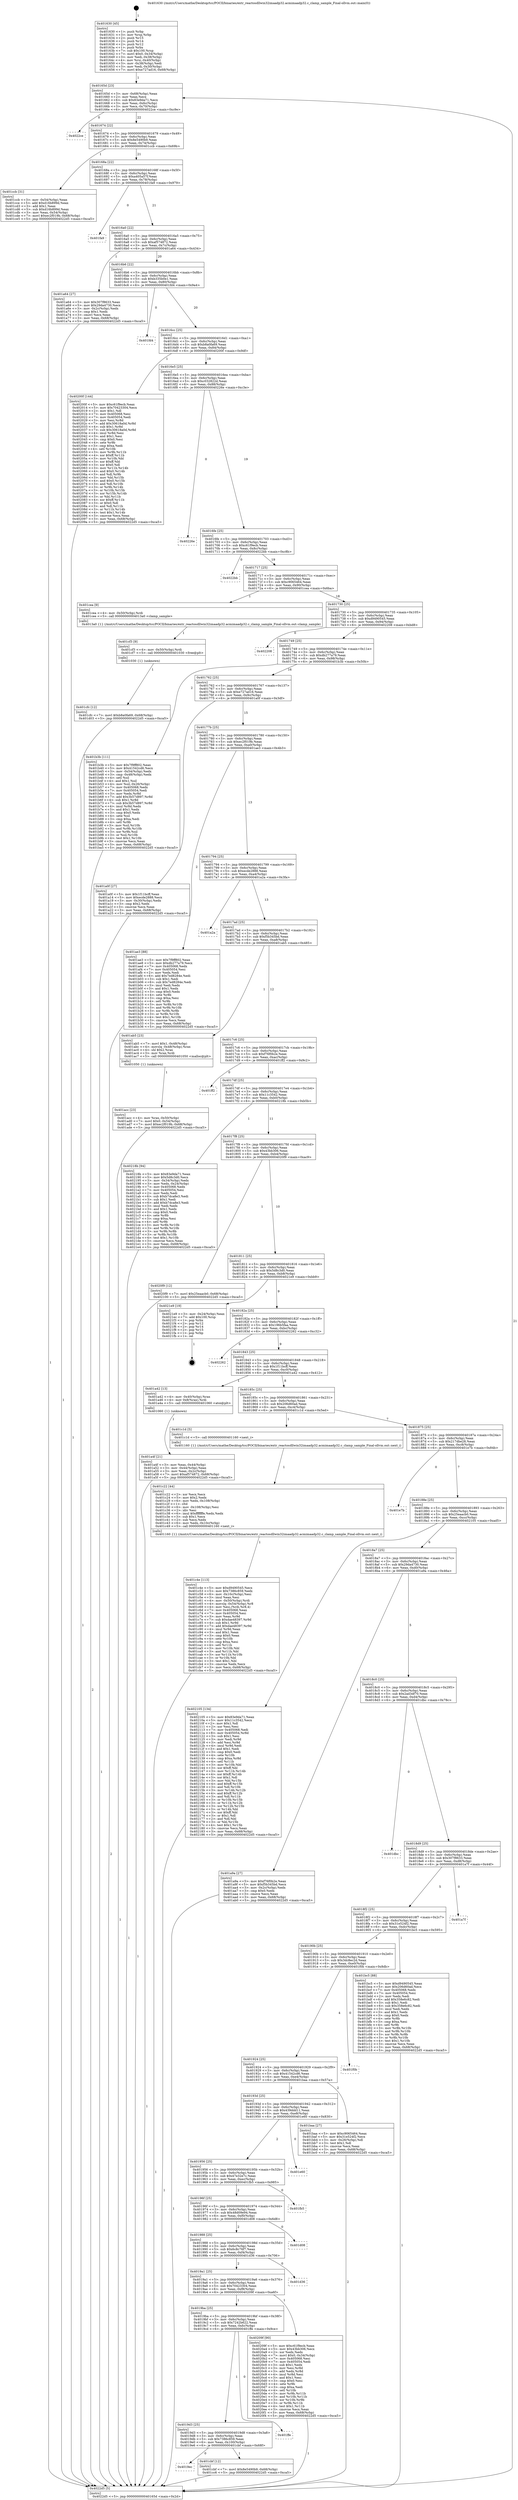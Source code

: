 digraph "0x401630" {
  label = "0x401630 (/mnt/c/Users/mathe/Desktop/tcc/POCII/binaries/extr_reactosdllwin32imaadp32.acmimaadp32.c_clamp_sample_Final-ollvm.out::main(0))"
  labelloc = "t"
  node[shape=record]

  Entry [label="",width=0.3,height=0.3,shape=circle,fillcolor=black,style=filled]
  "0x40165d" [label="{
     0x40165d [23]\l
     | [instrs]\l
     &nbsp;&nbsp;0x40165d \<+3\>: mov -0x68(%rbp),%eax\l
     &nbsp;&nbsp;0x401660 \<+2\>: mov %eax,%ecx\l
     &nbsp;&nbsp;0x401662 \<+6\>: sub $0x83e9da71,%ecx\l
     &nbsp;&nbsp;0x401668 \<+3\>: mov %eax,-0x6c(%rbp)\l
     &nbsp;&nbsp;0x40166b \<+3\>: mov %ecx,-0x70(%rbp)\l
     &nbsp;&nbsp;0x40166e \<+6\>: je 00000000004022ce \<main+0xc9e\>\l
  }"]
  "0x4022ce" [label="{
     0x4022ce\l
  }", style=dashed]
  "0x401674" [label="{
     0x401674 [22]\l
     | [instrs]\l
     &nbsp;&nbsp;0x401674 \<+5\>: jmp 0000000000401679 \<main+0x49\>\l
     &nbsp;&nbsp;0x401679 \<+3\>: mov -0x6c(%rbp),%eax\l
     &nbsp;&nbsp;0x40167c \<+5\>: sub $0x8e5490b9,%eax\l
     &nbsp;&nbsp;0x401681 \<+3\>: mov %eax,-0x74(%rbp)\l
     &nbsp;&nbsp;0x401684 \<+6\>: je 0000000000401ccb \<main+0x69b\>\l
  }"]
  Exit [label="",width=0.3,height=0.3,shape=circle,fillcolor=black,style=filled,peripheries=2]
  "0x401ccb" [label="{
     0x401ccb [31]\l
     | [instrs]\l
     &nbsp;&nbsp;0x401ccb \<+3\>: mov -0x54(%rbp),%eax\l
     &nbsp;&nbsp;0x401cce \<+5\>: add $0xd16b899d,%eax\l
     &nbsp;&nbsp;0x401cd3 \<+3\>: add $0x1,%eax\l
     &nbsp;&nbsp;0x401cd6 \<+5\>: sub $0xd16b899d,%eax\l
     &nbsp;&nbsp;0x401cdb \<+3\>: mov %eax,-0x54(%rbp)\l
     &nbsp;&nbsp;0x401cde \<+7\>: movl $0xec2f019b,-0x68(%rbp)\l
     &nbsp;&nbsp;0x401ce5 \<+5\>: jmp 00000000004022d5 \<main+0xca5\>\l
  }"]
  "0x40168a" [label="{
     0x40168a [22]\l
     | [instrs]\l
     &nbsp;&nbsp;0x40168a \<+5\>: jmp 000000000040168f \<main+0x5f\>\l
     &nbsp;&nbsp;0x40168f \<+3\>: mov -0x6c(%rbp),%eax\l
     &nbsp;&nbsp;0x401692 \<+5\>: sub $0xa405a57f,%eax\l
     &nbsp;&nbsp;0x401697 \<+3\>: mov %eax,-0x78(%rbp)\l
     &nbsp;&nbsp;0x40169a \<+6\>: je 0000000000401fa9 \<main+0x979\>\l
  }"]
  "0x401cfc" [label="{
     0x401cfc [12]\l
     | [instrs]\l
     &nbsp;&nbsp;0x401cfc \<+7\>: movl $0xb8a0fa69,-0x68(%rbp)\l
     &nbsp;&nbsp;0x401d03 \<+5\>: jmp 00000000004022d5 \<main+0xca5\>\l
  }"]
  "0x401fa9" [label="{
     0x401fa9\l
  }", style=dashed]
  "0x4016a0" [label="{
     0x4016a0 [22]\l
     | [instrs]\l
     &nbsp;&nbsp;0x4016a0 \<+5\>: jmp 00000000004016a5 \<main+0x75\>\l
     &nbsp;&nbsp;0x4016a5 \<+3\>: mov -0x6c(%rbp),%eax\l
     &nbsp;&nbsp;0x4016a8 \<+5\>: sub $0xaf574872,%eax\l
     &nbsp;&nbsp;0x4016ad \<+3\>: mov %eax,-0x7c(%rbp)\l
     &nbsp;&nbsp;0x4016b0 \<+6\>: je 0000000000401a64 \<main+0x434\>\l
  }"]
  "0x401cf3" [label="{
     0x401cf3 [9]\l
     | [instrs]\l
     &nbsp;&nbsp;0x401cf3 \<+4\>: mov -0x50(%rbp),%rdi\l
     &nbsp;&nbsp;0x401cf7 \<+5\>: call 0000000000401030 \<free@plt\>\l
     | [calls]\l
     &nbsp;&nbsp;0x401030 \{1\} (unknown)\l
  }"]
  "0x401a64" [label="{
     0x401a64 [27]\l
     | [instrs]\l
     &nbsp;&nbsp;0x401a64 \<+5\>: mov $0x307f8633,%eax\l
     &nbsp;&nbsp;0x401a69 \<+5\>: mov $0x29da4730,%ecx\l
     &nbsp;&nbsp;0x401a6e \<+3\>: mov -0x2c(%rbp),%edx\l
     &nbsp;&nbsp;0x401a71 \<+3\>: cmp $0x1,%edx\l
     &nbsp;&nbsp;0x401a74 \<+3\>: cmovl %ecx,%eax\l
     &nbsp;&nbsp;0x401a77 \<+3\>: mov %eax,-0x68(%rbp)\l
     &nbsp;&nbsp;0x401a7a \<+5\>: jmp 00000000004022d5 \<main+0xca5\>\l
  }"]
  "0x4016b6" [label="{
     0x4016b6 [22]\l
     | [instrs]\l
     &nbsp;&nbsp;0x4016b6 \<+5\>: jmp 00000000004016bb \<main+0x8b\>\l
     &nbsp;&nbsp;0x4016bb \<+3\>: mov -0x6c(%rbp),%eax\l
     &nbsp;&nbsp;0x4016be \<+5\>: sub $0xb335b0e1,%eax\l
     &nbsp;&nbsp;0x4016c3 \<+3\>: mov %eax,-0x80(%rbp)\l
     &nbsp;&nbsp;0x4016c6 \<+6\>: je 0000000000401fd4 \<main+0x9a4\>\l
  }"]
  "0x4019ec" [label="{
     0x4019ec\l
  }", style=dashed]
  "0x401fd4" [label="{
     0x401fd4\l
  }", style=dashed]
  "0x4016cc" [label="{
     0x4016cc [25]\l
     | [instrs]\l
     &nbsp;&nbsp;0x4016cc \<+5\>: jmp 00000000004016d1 \<main+0xa1\>\l
     &nbsp;&nbsp;0x4016d1 \<+3\>: mov -0x6c(%rbp),%eax\l
     &nbsp;&nbsp;0x4016d4 \<+5\>: sub $0xb8a0fa69,%eax\l
     &nbsp;&nbsp;0x4016d9 \<+6\>: mov %eax,-0x84(%rbp)\l
     &nbsp;&nbsp;0x4016df \<+6\>: je 000000000040200f \<main+0x9df\>\l
  }"]
  "0x401cbf" [label="{
     0x401cbf [12]\l
     | [instrs]\l
     &nbsp;&nbsp;0x401cbf \<+7\>: movl $0x8e5490b9,-0x68(%rbp)\l
     &nbsp;&nbsp;0x401cc6 \<+5\>: jmp 00000000004022d5 \<main+0xca5\>\l
  }"]
  "0x40200f" [label="{
     0x40200f [144]\l
     | [instrs]\l
     &nbsp;&nbsp;0x40200f \<+5\>: mov $0xc61f9ecb,%eax\l
     &nbsp;&nbsp;0x402014 \<+5\>: mov $0x70423304,%ecx\l
     &nbsp;&nbsp;0x402019 \<+2\>: mov $0x1,%dl\l
     &nbsp;&nbsp;0x40201b \<+7\>: mov 0x405068,%esi\l
     &nbsp;&nbsp;0x402022 \<+7\>: mov 0x405054,%edi\l
     &nbsp;&nbsp;0x402029 \<+3\>: mov %esi,%r8d\l
     &nbsp;&nbsp;0x40202c \<+7\>: add $0x30618a0d,%r8d\l
     &nbsp;&nbsp;0x402033 \<+4\>: sub $0x1,%r8d\l
     &nbsp;&nbsp;0x402037 \<+7\>: sub $0x30618a0d,%r8d\l
     &nbsp;&nbsp;0x40203e \<+4\>: imul %r8d,%esi\l
     &nbsp;&nbsp;0x402042 \<+3\>: and $0x1,%esi\l
     &nbsp;&nbsp;0x402045 \<+3\>: cmp $0x0,%esi\l
     &nbsp;&nbsp;0x402048 \<+4\>: sete %r9b\l
     &nbsp;&nbsp;0x40204c \<+3\>: cmp $0xa,%edi\l
     &nbsp;&nbsp;0x40204f \<+4\>: setl %r10b\l
     &nbsp;&nbsp;0x402053 \<+3\>: mov %r9b,%r11b\l
     &nbsp;&nbsp;0x402056 \<+4\>: xor $0xff,%r11b\l
     &nbsp;&nbsp;0x40205a \<+3\>: mov %r10b,%bl\l
     &nbsp;&nbsp;0x40205d \<+3\>: xor $0xff,%bl\l
     &nbsp;&nbsp;0x402060 \<+3\>: xor $0x0,%dl\l
     &nbsp;&nbsp;0x402063 \<+3\>: mov %r11b,%r14b\l
     &nbsp;&nbsp;0x402066 \<+4\>: and $0x0,%r14b\l
     &nbsp;&nbsp;0x40206a \<+3\>: and %dl,%r9b\l
     &nbsp;&nbsp;0x40206d \<+3\>: mov %bl,%r15b\l
     &nbsp;&nbsp;0x402070 \<+4\>: and $0x0,%r15b\l
     &nbsp;&nbsp;0x402074 \<+3\>: and %dl,%r10b\l
     &nbsp;&nbsp;0x402077 \<+3\>: or %r9b,%r14b\l
     &nbsp;&nbsp;0x40207a \<+3\>: or %r10b,%r15b\l
     &nbsp;&nbsp;0x40207d \<+3\>: xor %r15b,%r14b\l
     &nbsp;&nbsp;0x402080 \<+3\>: or %bl,%r11b\l
     &nbsp;&nbsp;0x402083 \<+4\>: xor $0xff,%r11b\l
     &nbsp;&nbsp;0x402087 \<+3\>: or $0x0,%dl\l
     &nbsp;&nbsp;0x40208a \<+3\>: and %dl,%r11b\l
     &nbsp;&nbsp;0x40208d \<+3\>: or %r11b,%r14b\l
     &nbsp;&nbsp;0x402090 \<+4\>: test $0x1,%r14b\l
     &nbsp;&nbsp;0x402094 \<+3\>: cmovne %ecx,%eax\l
     &nbsp;&nbsp;0x402097 \<+3\>: mov %eax,-0x68(%rbp)\l
     &nbsp;&nbsp;0x40209a \<+5\>: jmp 00000000004022d5 \<main+0xca5\>\l
  }"]
  "0x4016e5" [label="{
     0x4016e5 [25]\l
     | [instrs]\l
     &nbsp;&nbsp;0x4016e5 \<+5\>: jmp 00000000004016ea \<main+0xba\>\l
     &nbsp;&nbsp;0x4016ea \<+3\>: mov -0x6c(%rbp),%eax\l
     &nbsp;&nbsp;0x4016ed \<+5\>: sub $0xc032822d,%eax\l
     &nbsp;&nbsp;0x4016f2 \<+6\>: mov %eax,-0x88(%rbp)\l
     &nbsp;&nbsp;0x4016f8 \<+6\>: je 000000000040226e \<main+0xc3e\>\l
  }"]
  "0x4019d3" [label="{
     0x4019d3 [25]\l
     | [instrs]\l
     &nbsp;&nbsp;0x4019d3 \<+5\>: jmp 00000000004019d8 \<main+0x3a8\>\l
     &nbsp;&nbsp;0x4019d8 \<+3\>: mov -0x6c(%rbp),%eax\l
     &nbsp;&nbsp;0x4019db \<+5\>: sub $0x7386c859,%eax\l
     &nbsp;&nbsp;0x4019e0 \<+6\>: mov %eax,-0x100(%rbp)\l
     &nbsp;&nbsp;0x4019e6 \<+6\>: je 0000000000401cbf \<main+0x68f\>\l
  }"]
  "0x40226e" [label="{
     0x40226e\l
  }", style=dashed]
  "0x4016fe" [label="{
     0x4016fe [25]\l
     | [instrs]\l
     &nbsp;&nbsp;0x4016fe \<+5\>: jmp 0000000000401703 \<main+0xd3\>\l
     &nbsp;&nbsp;0x401703 \<+3\>: mov -0x6c(%rbp),%eax\l
     &nbsp;&nbsp;0x401706 \<+5\>: sub $0xc61f9ecb,%eax\l
     &nbsp;&nbsp;0x40170b \<+6\>: mov %eax,-0x8c(%rbp)\l
     &nbsp;&nbsp;0x401711 \<+6\>: je 00000000004022bb \<main+0xc8b\>\l
  }"]
  "0x401ffe" [label="{
     0x401ffe\l
  }", style=dashed]
  "0x4022bb" [label="{
     0x4022bb\l
  }", style=dashed]
  "0x401717" [label="{
     0x401717 [25]\l
     | [instrs]\l
     &nbsp;&nbsp;0x401717 \<+5\>: jmp 000000000040171c \<main+0xec\>\l
     &nbsp;&nbsp;0x40171c \<+3\>: mov -0x6c(%rbp),%eax\l
     &nbsp;&nbsp;0x40171f \<+5\>: sub $0xc9065464,%eax\l
     &nbsp;&nbsp;0x401724 \<+6\>: mov %eax,-0x90(%rbp)\l
     &nbsp;&nbsp;0x40172a \<+6\>: je 0000000000401cea \<main+0x6ba\>\l
  }"]
  "0x4019ba" [label="{
     0x4019ba [25]\l
     | [instrs]\l
     &nbsp;&nbsp;0x4019ba \<+5\>: jmp 00000000004019bf \<main+0x38f\>\l
     &nbsp;&nbsp;0x4019bf \<+3\>: mov -0x6c(%rbp),%eax\l
     &nbsp;&nbsp;0x4019c2 \<+5\>: sub $0x7242b622,%eax\l
     &nbsp;&nbsp;0x4019c7 \<+6\>: mov %eax,-0xfc(%rbp)\l
     &nbsp;&nbsp;0x4019cd \<+6\>: je 0000000000401ffe \<main+0x9ce\>\l
  }"]
  "0x401cea" [label="{
     0x401cea [9]\l
     | [instrs]\l
     &nbsp;&nbsp;0x401cea \<+4\>: mov -0x50(%rbp),%rdi\l
     &nbsp;&nbsp;0x401cee \<+5\>: call 00000000004013a0 \<clamp_sample\>\l
     | [calls]\l
     &nbsp;&nbsp;0x4013a0 \{1\} (/mnt/c/Users/mathe/Desktop/tcc/POCII/binaries/extr_reactosdllwin32imaadp32.acmimaadp32.c_clamp_sample_Final-ollvm.out::clamp_sample)\l
  }"]
  "0x401730" [label="{
     0x401730 [25]\l
     | [instrs]\l
     &nbsp;&nbsp;0x401730 \<+5\>: jmp 0000000000401735 \<main+0x105\>\l
     &nbsp;&nbsp;0x401735 \<+3\>: mov -0x6c(%rbp),%eax\l
     &nbsp;&nbsp;0x401738 \<+5\>: sub $0xd9490545,%eax\l
     &nbsp;&nbsp;0x40173d \<+6\>: mov %eax,-0x94(%rbp)\l
     &nbsp;&nbsp;0x401743 \<+6\>: je 0000000000402208 \<main+0xbd8\>\l
  }"]
  "0x40209f" [label="{
     0x40209f [90]\l
     | [instrs]\l
     &nbsp;&nbsp;0x40209f \<+5\>: mov $0xc61f9ecb,%eax\l
     &nbsp;&nbsp;0x4020a4 \<+5\>: mov $0x43bb306,%ecx\l
     &nbsp;&nbsp;0x4020a9 \<+2\>: xor %edx,%edx\l
     &nbsp;&nbsp;0x4020ab \<+7\>: movl $0x0,-0x34(%rbp)\l
     &nbsp;&nbsp;0x4020b2 \<+7\>: mov 0x405068,%esi\l
     &nbsp;&nbsp;0x4020b9 \<+7\>: mov 0x405054,%edi\l
     &nbsp;&nbsp;0x4020c0 \<+3\>: sub $0x1,%edx\l
     &nbsp;&nbsp;0x4020c3 \<+3\>: mov %esi,%r8d\l
     &nbsp;&nbsp;0x4020c6 \<+3\>: add %edx,%r8d\l
     &nbsp;&nbsp;0x4020c9 \<+4\>: imul %r8d,%esi\l
     &nbsp;&nbsp;0x4020cd \<+3\>: and $0x1,%esi\l
     &nbsp;&nbsp;0x4020d0 \<+3\>: cmp $0x0,%esi\l
     &nbsp;&nbsp;0x4020d3 \<+4\>: sete %r9b\l
     &nbsp;&nbsp;0x4020d7 \<+3\>: cmp $0xa,%edi\l
     &nbsp;&nbsp;0x4020da \<+4\>: setl %r10b\l
     &nbsp;&nbsp;0x4020de \<+3\>: mov %r9b,%r11b\l
     &nbsp;&nbsp;0x4020e1 \<+3\>: and %r10b,%r11b\l
     &nbsp;&nbsp;0x4020e4 \<+3\>: xor %r10b,%r9b\l
     &nbsp;&nbsp;0x4020e7 \<+3\>: or %r9b,%r11b\l
     &nbsp;&nbsp;0x4020ea \<+4\>: test $0x1,%r11b\l
     &nbsp;&nbsp;0x4020ee \<+3\>: cmovne %ecx,%eax\l
     &nbsp;&nbsp;0x4020f1 \<+3\>: mov %eax,-0x68(%rbp)\l
     &nbsp;&nbsp;0x4020f4 \<+5\>: jmp 00000000004022d5 \<main+0xca5\>\l
  }"]
  "0x402208" [label="{
     0x402208\l
  }", style=dashed]
  "0x401749" [label="{
     0x401749 [25]\l
     | [instrs]\l
     &nbsp;&nbsp;0x401749 \<+5\>: jmp 000000000040174e \<main+0x11e\>\l
     &nbsp;&nbsp;0x40174e \<+3\>: mov -0x6c(%rbp),%eax\l
     &nbsp;&nbsp;0x401751 \<+5\>: sub $0xdb277a79,%eax\l
     &nbsp;&nbsp;0x401756 \<+6\>: mov %eax,-0x98(%rbp)\l
     &nbsp;&nbsp;0x40175c \<+6\>: je 0000000000401b3b \<main+0x50b\>\l
  }"]
  "0x4019a1" [label="{
     0x4019a1 [25]\l
     | [instrs]\l
     &nbsp;&nbsp;0x4019a1 \<+5\>: jmp 00000000004019a6 \<main+0x376\>\l
     &nbsp;&nbsp;0x4019a6 \<+3\>: mov -0x6c(%rbp),%eax\l
     &nbsp;&nbsp;0x4019a9 \<+5\>: sub $0x70423304,%eax\l
     &nbsp;&nbsp;0x4019ae \<+6\>: mov %eax,-0xf8(%rbp)\l
     &nbsp;&nbsp;0x4019b4 \<+6\>: je 000000000040209f \<main+0xa6f\>\l
  }"]
  "0x401b3b" [label="{
     0x401b3b [111]\l
     | [instrs]\l
     &nbsp;&nbsp;0x401b3b \<+5\>: mov $0x7f9ff802,%eax\l
     &nbsp;&nbsp;0x401b40 \<+5\>: mov $0x41542cd6,%ecx\l
     &nbsp;&nbsp;0x401b45 \<+3\>: mov -0x54(%rbp),%edx\l
     &nbsp;&nbsp;0x401b48 \<+3\>: cmp -0x48(%rbp),%edx\l
     &nbsp;&nbsp;0x401b4b \<+4\>: setl %sil\l
     &nbsp;&nbsp;0x401b4f \<+4\>: and $0x1,%sil\l
     &nbsp;&nbsp;0x401b53 \<+4\>: mov %sil,-0x26(%rbp)\l
     &nbsp;&nbsp;0x401b57 \<+7\>: mov 0x405068,%edx\l
     &nbsp;&nbsp;0x401b5e \<+7\>: mov 0x405054,%edi\l
     &nbsp;&nbsp;0x401b65 \<+3\>: mov %edx,%r8d\l
     &nbsp;&nbsp;0x401b68 \<+7\>: add $0x3b57d897,%r8d\l
     &nbsp;&nbsp;0x401b6f \<+4\>: sub $0x1,%r8d\l
     &nbsp;&nbsp;0x401b73 \<+7\>: sub $0x3b57d897,%r8d\l
     &nbsp;&nbsp;0x401b7a \<+4\>: imul %r8d,%edx\l
     &nbsp;&nbsp;0x401b7e \<+3\>: and $0x1,%edx\l
     &nbsp;&nbsp;0x401b81 \<+3\>: cmp $0x0,%edx\l
     &nbsp;&nbsp;0x401b84 \<+4\>: sete %sil\l
     &nbsp;&nbsp;0x401b88 \<+3\>: cmp $0xa,%edi\l
     &nbsp;&nbsp;0x401b8b \<+4\>: setl %r9b\l
     &nbsp;&nbsp;0x401b8f \<+3\>: mov %sil,%r10b\l
     &nbsp;&nbsp;0x401b92 \<+3\>: and %r9b,%r10b\l
     &nbsp;&nbsp;0x401b95 \<+3\>: xor %r9b,%sil\l
     &nbsp;&nbsp;0x401b98 \<+3\>: or %sil,%r10b\l
     &nbsp;&nbsp;0x401b9b \<+4\>: test $0x1,%r10b\l
     &nbsp;&nbsp;0x401b9f \<+3\>: cmovne %ecx,%eax\l
     &nbsp;&nbsp;0x401ba2 \<+3\>: mov %eax,-0x68(%rbp)\l
     &nbsp;&nbsp;0x401ba5 \<+5\>: jmp 00000000004022d5 \<main+0xca5\>\l
  }"]
  "0x401762" [label="{
     0x401762 [25]\l
     | [instrs]\l
     &nbsp;&nbsp;0x401762 \<+5\>: jmp 0000000000401767 \<main+0x137\>\l
     &nbsp;&nbsp;0x401767 \<+3\>: mov -0x6c(%rbp),%eax\l
     &nbsp;&nbsp;0x40176a \<+5\>: sub $0xe727ad16,%eax\l
     &nbsp;&nbsp;0x40176f \<+6\>: mov %eax,-0x9c(%rbp)\l
     &nbsp;&nbsp;0x401775 \<+6\>: je 0000000000401a0f \<main+0x3df\>\l
  }"]
  "0x401d36" [label="{
     0x401d36\l
  }", style=dashed]
  "0x401a0f" [label="{
     0x401a0f [27]\l
     | [instrs]\l
     &nbsp;&nbsp;0x401a0f \<+5\>: mov $0x1f11bcff,%eax\l
     &nbsp;&nbsp;0x401a14 \<+5\>: mov $0xecde2888,%ecx\l
     &nbsp;&nbsp;0x401a19 \<+3\>: mov -0x30(%rbp),%edx\l
     &nbsp;&nbsp;0x401a1c \<+3\>: cmp $0x2,%edx\l
     &nbsp;&nbsp;0x401a1f \<+3\>: cmovne %ecx,%eax\l
     &nbsp;&nbsp;0x401a22 \<+3\>: mov %eax,-0x68(%rbp)\l
     &nbsp;&nbsp;0x401a25 \<+5\>: jmp 00000000004022d5 \<main+0xca5\>\l
  }"]
  "0x40177b" [label="{
     0x40177b [25]\l
     | [instrs]\l
     &nbsp;&nbsp;0x40177b \<+5\>: jmp 0000000000401780 \<main+0x150\>\l
     &nbsp;&nbsp;0x401780 \<+3\>: mov -0x6c(%rbp),%eax\l
     &nbsp;&nbsp;0x401783 \<+5\>: sub $0xec2f019b,%eax\l
     &nbsp;&nbsp;0x401788 \<+6\>: mov %eax,-0xa0(%rbp)\l
     &nbsp;&nbsp;0x40178e \<+6\>: je 0000000000401ae3 \<main+0x4b3\>\l
  }"]
  "0x4022d5" [label="{
     0x4022d5 [5]\l
     | [instrs]\l
     &nbsp;&nbsp;0x4022d5 \<+5\>: jmp 000000000040165d \<main+0x2d\>\l
  }"]
  "0x401630" [label="{
     0x401630 [45]\l
     | [instrs]\l
     &nbsp;&nbsp;0x401630 \<+1\>: push %rbp\l
     &nbsp;&nbsp;0x401631 \<+3\>: mov %rsp,%rbp\l
     &nbsp;&nbsp;0x401634 \<+2\>: push %r15\l
     &nbsp;&nbsp;0x401636 \<+2\>: push %r14\l
     &nbsp;&nbsp;0x401638 \<+2\>: push %r12\l
     &nbsp;&nbsp;0x40163a \<+1\>: push %rbx\l
     &nbsp;&nbsp;0x40163b \<+7\>: sub $0x100,%rsp\l
     &nbsp;&nbsp;0x401642 \<+7\>: movl $0x0,-0x34(%rbp)\l
     &nbsp;&nbsp;0x401649 \<+3\>: mov %edi,-0x38(%rbp)\l
     &nbsp;&nbsp;0x40164c \<+4\>: mov %rsi,-0x40(%rbp)\l
     &nbsp;&nbsp;0x401650 \<+3\>: mov -0x38(%rbp),%edi\l
     &nbsp;&nbsp;0x401653 \<+3\>: mov %edi,-0x30(%rbp)\l
     &nbsp;&nbsp;0x401656 \<+7\>: movl $0xe727ad16,-0x68(%rbp)\l
  }"]
  "0x401988" [label="{
     0x401988 [25]\l
     | [instrs]\l
     &nbsp;&nbsp;0x401988 \<+5\>: jmp 000000000040198d \<main+0x35d\>\l
     &nbsp;&nbsp;0x40198d \<+3\>: mov -0x6c(%rbp),%eax\l
     &nbsp;&nbsp;0x401990 \<+5\>: sub $0x6c8c76f7,%eax\l
     &nbsp;&nbsp;0x401995 \<+6\>: mov %eax,-0xf4(%rbp)\l
     &nbsp;&nbsp;0x40199b \<+6\>: je 0000000000401d36 \<main+0x706\>\l
  }"]
  "0x401ae3" [label="{
     0x401ae3 [88]\l
     | [instrs]\l
     &nbsp;&nbsp;0x401ae3 \<+5\>: mov $0x7f9ff802,%eax\l
     &nbsp;&nbsp;0x401ae8 \<+5\>: mov $0xdb277a79,%ecx\l
     &nbsp;&nbsp;0x401aed \<+7\>: mov 0x405068,%edx\l
     &nbsp;&nbsp;0x401af4 \<+7\>: mov 0x405054,%esi\l
     &nbsp;&nbsp;0x401afb \<+2\>: mov %edx,%edi\l
     &nbsp;&nbsp;0x401afd \<+6\>: add $0x7ed8284e,%edi\l
     &nbsp;&nbsp;0x401b03 \<+3\>: sub $0x1,%edi\l
     &nbsp;&nbsp;0x401b06 \<+6\>: sub $0x7ed8284e,%edi\l
     &nbsp;&nbsp;0x401b0c \<+3\>: imul %edi,%edx\l
     &nbsp;&nbsp;0x401b0f \<+3\>: and $0x1,%edx\l
     &nbsp;&nbsp;0x401b12 \<+3\>: cmp $0x0,%edx\l
     &nbsp;&nbsp;0x401b15 \<+4\>: sete %r8b\l
     &nbsp;&nbsp;0x401b19 \<+3\>: cmp $0xa,%esi\l
     &nbsp;&nbsp;0x401b1c \<+4\>: setl %r9b\l
     &nbsp;&nbsp;0x401b20 \<+3\>: mov %r8b,%r10b\l
     &nbsp;&nbsp;0x401b23 \<+3\>: and %r9b,%r10b\l
     &nbsp;&nbsp;0x401b26 \<+3\>: xor %r9b,%r8b\l
     &nbsp;&nbsp;0x401b29 \<+3\>: or %r8b,%r10b\l
     &nbsp;&nbsp;0x401b2c \<+4\>: test $0x1,%r10b\l
     &nbsp;&nbsp;0x401b30 \<+3\>: cmovne %ecx,%eax\l
     &nbsp;&nbsp;0x401b33 \<+3\>: mov %eax,-0x68(%rbp)\l
     &nbsp;&nbsp;0x401b36 \<+5\>: jmp 00000000004022d5 \<main+0xca5\>\l
  }"]
  "0x401794" [label="{
     0x401794 [25]\l
     | [instrs]\l
     &nbsp;&nbsp;0x401794 \<+5\>: jmp 0000000000401799 \<main+0x169\>\l
     &nbsp;&nbsp;0x401799 \<+3\>: mov -0x6c(%rbp),%eax\l
     &nbsp;&nbsp;0x40179c \<+5\>: sub $0xecde2888,%eax\l
     &nbsp;&nbsp;0x4017a1 \<+6\>: mov %eax,-0xa4(%rbp)\l
     &nbsp;&nbsp;0x4017a7 \<+6\>: je 0000000000401a2a \<main+0x3fa\>\l
  }"]
  "0x401d08" [label="{
     0x401d08\l
  }", style=dashed]
  "0x401a2a" [label="{
     0x401a2a\l
  }", style=dashed]
  "0x4017ad" [label="{
     0x4017ad [25]\l
     | [instrs]\l
     &nbsp;&nbsp;0x4017ad \<+5\>: jmp 00000000004017b2 \<main+0x182\>\l
     &nbsp;&nbsp;0x4017b2 \<+3\>: mov -0x6c(%rbp),%eax\l
     &nbsp;&nbsp;0x4017b5 \<+5\>: sub $0xf5b345bd,%eax\l
     &nbsp;&nbsp;0x4017ba \<+6\>: mov %eax,-0xa8(%rbp)\l
     &nbsp;&nbsp;0x4017c0 \<+6\>: je 0000000000401ab5 \<main+0x485\>\l
  }"]
  "0x40196f" [label="{
     0x40196f [25]\l
     | [instrs]\l
     &nbsp;&nbsp;0x40196f \<+5\>: jmp 0000000000401974 \<main+0x344\>\l
     &nbsp;&nbsp;0x401974 \<+3\>: mov -0x6c(%rbp),%eax\l
     &nbsp;&nbsp;0x401977 \<+5\>: sub $0x48d09e94,%eax\l
     &nbsp;&nbsp;0x40197c \<+6\>: mov %eax,-0xf0(%rbp)\l
     &nbsp;&nbsp;0x401982 \<+6\>: je 0000000000401d08 \<main+0x6d8\>\l
  }"]
  "0x401ab5" [label="{
     0x401ab5 [23]\l
     | [instrs]\l
     &nbsp;&nbsp;0x401ab5 \<+7\>: movl $0x1,-0x48(%rbp)\l
     &nbsp;&nbsp;0x401abc \<+4\>: movslq -0x48(%rbp),%rax\l
     &nbsp;&nbsp;0x401ac0 \<+4\>: shl $0x2,%rax\l
     &nbsp;&nbsp;0x401ac4 \<+3\>: mov %rax,%rdi\l
     &nbsp;&nbsp;0x401ac7 \<+5\>: call 0000000000401050 \<malloc@plt\>\l
     | [calls]\l
     &nbsp;&nbsp;0x401050 \{1\} (unknown)\l
  }"]
  "0x4017c6" [label="{
     0x4017c6 [25]\l
     | [instrs]\l
     &nbsp;&nbsp;0x4017c6 \<+5\>: jmp 00000000004017cb \<main+0x19b\>\l
     &nbsp;&nbsp;0x4017cb \<+3\>: mov -0x6c(%rbp),%eax\l
     &nbsp;&nbsp;0x4017ce \<+5\>: sub $0xf76f0b2e,%eax\l
     &nbsp;&nbsp;0x4017d3 \<+6\>: mov %eax,-0xac(%rbp)\l
     &nbsp;&nbsp;0x4017d9 \<+6\>: je 0000000000401ff2 \<main+0x9c2\>\l
  }"]
  "0x401fb5" [label="{
     0x401fb5\l
  }", style=dashed]
  "0x401ff2" [label="{
     0x401ff2\l
  }", style=dashed]
  "0x4017df" [label="{
     0x4017df [25]\l
     | [instrs]\l
     &nbsp;&nbsp;0x4017df \<+5\>: jmp 00000000004017e4 \<main+0x1b4\>\l
     &nbsp;&nbsp;0x4017e4 \<+3\>: mov -0x6c(%rbp),%eax\l
     &nbsp;&nbsp;0x4017e7 \<+5\>: sub $0x11c3542,%eax\l
     &nbsp;&nbsp;0x4017ec \<+6\>: mov %eax,-0xb0(%rbp)\l
     &nbsp;&nbsp;0x4017f2 \<+6\>: je 000000000040218b \<main+0xb5b\>\l
  }"]
  "0x401956" [label="{
     0x401956 [25]\l
     | [instrs]\l
     &nbsp;&nbsp;0x401956 \<+5\>: jmp 000000000040195b \<main+0x32b\>\l
     &nbsp;&nbsp;0x40195b \<+3\>: mov -0x6c(%rbp),%eax\l
     &nbsp;&nbsp;0x40195e \<+5\>: sub $0x47e32e7c,%eax\l
     &nbsp;&nbsp;0x401963 \<+6\>: mov %eax,-0xec(%rbp)\l
     &nbsp;&nbsp;0x401969 \<+6\>: je 0000000000401fb5 \<main+0x985\>\l
  }"]
  "0x40218b" [label="{
     0x40218b [94]\l
     | [instrs]\l
     &nbsp;&nbsp;0x40218b \<+5\>: mov $0x83e9da71,%eax\l
     &nbsp;&nbsp;0x402190 \<+5\>: mov $0x5d8c3d0,%ecx\l
     &nbsp;&nbsp;0x402195 \<+3\>: mov -0x34(%rbp),%edx\l
     &nbsp;&nbsp;0x402198 \<+3\>: mov %edx,-0x24(%rbp)\l
     &nbsp;&nbsp;0x40219b \<+7\>: mov 0x405068,%edx\l
     &nbsp;&nbsp;0x4021a2 \<+7\>: mov 0x405054,%esi\l
     &nbsp;&nbsp;0x4021a9 \<+2\>: mov %edx,%edi\l
     &nbsp;&nbsp;0x4021ab \<+6\>: sub $0xb7dca8e3,%edi\l
     &nbsp;&nbsp;0x4021b1 \<+3\>: sub $0x1,%edi\l
     &nbsp;&nbsp;0x4021b4 \<+6\>: add $0xb7dca8e3,%edi\l
     &nbsp;&nbsp;0x4021ba \<+3\>: imul %edi,%edx\l
     &nbsp;&nbsp;0x4021bd \<+3\>: and $0x1,%edx\l
     &nbsp;&nbsp;0x4021c0 \<+3\>: cmp $0x0,%edx\l
     &nbsp;&nbsp;0x4021c3 \<+4\>: sete %r8b\l
     &nbsp;&nbsp;0x4021c7 \<+3\>: cmp $0xa,%esi\l
     &nbsp;&nbsp;0x4021ca \<+4\>: setl %r9b\l
     &nbsp;&nbsp;0x4021ce \<+3\>: mov %r8b,%r10b\l
     &nbsp;&nbsp;0x4021d1 \<+3\>: and %r9b,%r10b\l
     &nbsp;&nbsp;0x4021d4 \<+3\>: xor %r9b,%r8b\l
     &nbsp;&nbsp;0x4021d7 \<+3\>: or %r8b,%r10b\l
     &nbsp;&nbsp;0x4021da \<+4\>: test $0x1,%r10b\l
     &nbsp;&nbsp;0x4021de \<+3\>: cmovne %ecx,%eax\l
     &nbsp;&nbsp;0x4021e1 \<+3\>: mov %eax,-0x68(%rbp)\l
     &nbsp;&nbsp;0x4021e4 \<+5\>: jmp 00000000004022d5 \<main+0xca5\>\l
  }"]
  "0x4017f8" [label="{
     0x4017f8 [25]\l
     | [instrs]\l
     &nbsp;&nbsp;0x4017f8 \<+5\>: jmp 00000000004017fd \<main+0x1cd\>\l
     &nbsp;&nbsp;0x4017fd \<+3\>: mov -0x6c(%rbp),%eax\l
     &nbsp;&nbsp;0x401800 \<+5\>: sub $0x43bb306,%eax\l
     &nbsp;&nbsp;0x401805 \<+6\>: mov %eax,-0xb4(%rbp)\l
     &nbsp;&nbsp;0x40180b \<+6\>: je 00000000004020f9 \<main+0xac9\>\l
  }"]
  "0x401e60" [label="{
     0x401e60\l
  }", style=dashed]
  "0x4020f9" [label="{
     0x4020f9 [12]\l
     | [instrs]\l
     &nbsp;&nbsp;0x4020f9 \<+7\>: movl $0x25eaacb0,-0x68(%rbp)\l
     &nbsp;&nbsp;0x402100 \<+5\>: jmp 00000000004022d5 \<main+0xca5\>\l
  }"]
  "0x401811" [label="{
     0x401811 [25]\l
     | [instrs]\l
     &nbsp;&nbsp;0x401811 \<+5\>: jmp 0000000000401816 \<main+0x1e6\>\l
     &nbsp;&nbsp;0x401816 \<+3\>: mov -0x6c(%rbp),%eax\l
     &nbsp;&nbsp;0x401819 \<+5\>: sub $0x5d8c3d0,%eax\l
     &nbsp;&nbsp;0x40181e \<+6\>: mov %eax,-0xb8(%rbp)\l
     &nbsp;&nbsp;0x401824 \<+6\>: je 00000000004021e9 \<main+0xbb9\>\l
  }"]
  "0x401c4e" [label="{
     0x401c4e [113]\l
     | [instrs]\l
     &nbsp;&nbsp;0x401c4e \<+5\>: mov $0xd9490545,%ecx\l
     &nbsp;&nbsp;0x401c53 \<+5\>: mov $0x7386c859,%edx\l
     &nbsp;&nbsp;0x401c58 \<+6\>: mov -0x10c(%rbp),%esi\l
     &nbsp;&nbsp;0x401c5e \<+3\>: imul %eax,%esi\l
     &nbsp;&nbsp;0x401c61 \<+4\>: mov -0x50(%rbp),%rdi\l
     &nbsp;&nbsp;0x401c65 \<+4\>: movslq -0x54(%rbp),%r8\l
     &nbsp;&nbsp;0x401c69 \<+4\>: mov %esi,(%rdi,%r8,4)\l
     &nbsp;&nbsp;0x401c6d \<+7\>: mov 0x405068,%eax\l
     &nbsp;&nbsp;0x401c74 \<+7\>: mov 0x405054,%esi\l
     &nbsp;&nbsp;0x401c7b \<+3\>: mov %eax,%r9d\l
     &nbsp;&nbsp;0x401c7e \<+7\>: sub $0xdae48397,%r9d\l
     &nbsp;&nbsp;0x401c85 \<+4\>: sub $0x1,%r9d\l
     &nbsp;&nbsp;0x401c89 \<+7\>: add $0xdae48397,%r9d\l
     &nbsp;&nbsp;0x401c90 \<+4\>: imul %r9d,%eax\l
     &nbsp;&nbsp;0x401c94 \<+3\>: and $0x1,%eax\l
     &nbsp;&nbsp;0x401c97 \<+3\>: cmp $0x0,%eax\l
     &nbsp;&nbsp;0x401c9a \<+4\>: sete %r10b\l
     &nbsp;&nbsp;0x401c9e \<+3\>: cmp $0xa,%esi\l
     &nbsp;&nbsp;0x401ca1 \<+4\>: setl %r11b\l
     &nbsp;&nbsp;0x401ca5 \<+3\>: mov %r10b,%bl\l
     &nbsp;&nbsp;0x401ca8 \<+3\>: and %r11b,%bl\l
     &nbsp;&nbsp;0x401cab \<+3\>: xor %r11b,%r10b\l
     &nbsp;&nbsp;0x401cae \<+3\>: or %r10b,%bl\l
     &nbsp;&nbsp;0x401cb1 \<+3\>: test $0x1,%bl\l
     &nbsp;&nbsp;0x401cb4 \<+3\>: cmovne %edx,%ecx\l
     &nbsp;&nbsp;0x401cb7 \<+3\>: mov %ecx,-0x68(%rbp)\l
     &nbsp;&nbsp;0x401cba \<+5\>: jmp 00000000004022d5 \<main+0xca5\>\l
  }"]
  "0x4021e9" [label="{
     0x4021e9 [19]\l
     | [instrs]\l
     &nbsp;&nbsp;0x4021e9 \<+3\>: mov -0x24(%rbp),%eax\l
     &nbsp;&nbsp;0x4021ec \<+7\>: add $0x100,%rsp\l
     &nbsp;&nbsp;0x4021f3 \<+1\>: pop %rbx\l
     &nbsp;&nbsp;0x4021f4 \<+2\>: pop %r12\l
     &nbsp;&nbsp;0x4021f6 \<+2\>: pop %r14\l
     &nbsp;&nbsp;0x4021f8 \<+2\>: pop %r15\l
     &nbsp;&nbsp;0x4021fa \<+1\>: pop %rbp\l
     &nbsp;&nbsp;0x4021fb \<+1\>: ret\l
  }"]
  "0x40182a" [label="{
     0x40182a [25]\l
     | [instrs]\l
     &nbsp;&nbsp;0x40182a \<+5\>: jmp 000000000040182f \<main+0x1ff\>\l
     &nbsp;&nbsp;0x40182f \<+3\>: mov -0x6c(%rbp),%eax\l
     &nbsp;&nbsp;0x401832 \<+5\>: sub $0x196b5faa,%eax\l
     &nbsp;&nbsp;0x401837 \<+6\>: mov %eax,-0xbc(%rbp)\l
     &nbsp;&nbsp;0x40183d \<+6\>: je 0000000000402262 \<main+0xc32\>\l
  }"]
  "0x401c22" [label="{
     0x401c22 [44]\l
     | [instrs]\l
     &nbsp;&nbsp;0x401c22 \<+2\>: xor %ecx,%ecx\l
     &nbsp;&nbsp;0x401c24 \<+5\>: mov $0x2,%edx\l
     &nbsp;&nbsp;0x401c29 \<+6\>: mov %edx,-0x108(%rbp)\l
     &nbsp;&nbsp;0x401c2f \<+1\>: cltd\l
     &nbsp;&nbsp;0x401c30 \<+6\>: mov -0x108(%rbp),%esi\l
     &nbsp;&nbsp;0x401c36 \<+2\>: idiv %esi\l
     &nbsp;&nbsp;0x401c38 \<+6\>: imul $0xfffffffe,%edx,%edx\l
     &nbsp;&nbsp;0x401c3e \<+3\>: sub $0x1,%ecx\l
     &nbsp;&nbsp;0x401c41 \<+2\>: sub %ecx,%edx\l
     &nbsp;&nbsp;0x401c43 \<+6\>: mov %edx,-0x10c(%rbp)\l
     &nbsp;&nbsp;0x401c49 \<+5\>: call 0000000000401160 \<next_i\>\l
     | [calls]\l
     &nbsp;&nbsp;0x401160 \{1\} (/mnt/c/Users/mathe/Desktop/tcc/POCII/binaries/extr_reactosdllwin32imaadp32.acmimaadp32.c_clamp_sample_Final-ollvm.out::next_i)\l
  }"]
  "0x402262" [label="{
     0x402262\l
  }", style=dashed]
  "0x401843" [label="{
     0x401843 [25]\l
     | [instrs]\l
     &nbsp;&nbsp;0x401843 \<+5\>: jmp 0000000000401848 \<main+0x218\>\l
     &nbsp;&nbsp;0x401848 \<+3\>: mov -0x6c(%rbp),%eax\l
     &nbsp;&nbsp;0x40184b \<+5\>: sub $0x1f11bcff,%eax\l
     &nbsp;&nbsp;0x401850 \<+6\>: mov %eax,-0xc0(%rbp)\l
     &nbsp;&nbsp;0x401856 \<+6\>: je 0000000000401a42 \<main+0x412\>\l
  }"]
  "0x40193d" [label="{
     0x40193d [25]\l
     | [instrs]\l
     &nbsp;&nbsp;0x40193d \<+5\>: jmp 0000000000401942 \<main+0x312\>\l
     &nbsp;&nbsp;0x401942 \<+3\>: mov -0x6c(%rbp),%eax\l
     &nbsp;&nbsp;0x401945 \<+5\>: sub $0x439ddd11,%eax\l
     &nbsp;&nbsp;0x40194a \<+6\>: mov %eax,-0xe8(%rbp)\l
     &nbsp;&nbsp;0x401950 \<+6\>: je 0000000000401e60 \<main+0x830\>\l
  }"]
  "0x401a42" [label="{
     0x401a42 [13]\l
     | [instrs]\l
     &nbsp;&nbsp;0x401a42 \<+4\>: mov -0x40(%rbp),%rax\l
     &nbsp;&nbsp;0x401a46 \<+4\>: mov 0x8(%rax),%rdi\l
     &nbsp;&nbsp;0x401a4a \<+5\>: call 0000000000401060 \<atoi@plt\>\l
     | [calls]\l
     &nbsp;&nbsp;0x401060 \{1\} (unknown)\l
  }"]
  "0x40185c" [label="{
     0x40185c [25]\l
     | [instrs]\l
     &nbsp;&nbsp;0x40185c \<+5\>: jmp 0000000000401861 \<main+0x231\>\l
     &nbsp;&nbsp;0x401861 \<+3\>: mov -0x6c(%rbp),%eax\l
     &nbsp;&nbsp;0x401864 \<+5\>: sub $0x206d60ad,%eax\l
     &nbsp;&nbsp;0x401869 \<+6\>: mov %eax,-0xc4(%rbp)\l
     &nbsp;&nbsp;0x40186f \<+6\>: je 0000000000401c1d \<main+0x5ed\>\l
  }"]
  "0x401a4f" [label="{
     0x401a4f [21]\l
     | [instrs]\l
     &nbsp;&nbsp;0x401a4f \<+3\>: mov %eax,-0x44(%rbp)\l
     &nbsp;&nbsp;0x401a52 \<+3\>: mov -0x44(%rbp),%eax\l
     &nbsp;&nbsp;0x401a55 \<+3\>: mov %eax,-0x2c(%rbp)\l
     &nbsp;&nbsp;0x401a58 \<+7\>: movl $0xaf574872,-0x68(%rbp)\l
     &nbsp;&nbsp;0x401a5f \<+5\>: jmp 00000000004022d5 \<main+0xca5\>\l
  }"]
  "0x401baa" [label="{
     0x401baa [27]\l
     | [instrs]\l
     &nbsp;&nbsp;0x401baa \<+5\>: mov $0xc9065464,%eax\l
     &nbsp;&nbsp;0x401baf \<+5\>: mov $0x31e524f2,%ecx\l
     &nbsp;&nbsp;0x401bb4 \<+3\>: mov -0x26(%rbp),%dl\l
     &nbsp;&nbsp;0x401bb7 \<+3\>: test $0x1,%dl\l
     &nbsp;&nbsp;0x401bba \<+3\>: cmovne %ecx,%eax\l
     &nbsp;&nbsp;0x401bbd \<+3\>: mov %eax,-0x68(%rbp)\l
     &nbsp;&nbsp;0x401bc0 \<+5\>: jmp 00000000004022d5 \<main+0xca5\>\l
  }"]
  "0x401c1d" [label="{
     0x401c1d [5]\l
     | [instrs]\l
     &nbsp;&nbsp;0x401c1d \<+5\>: call 0000000000401160 \<next_i\>\l
     | [calls]\l
     &nbsp;&nbsp;0x401160 \{1\} (/mnt/c/Users/mathe/Desktop/tcc/POCII/binaries/extr_reactosdllwin32imaadp32.acmimaadp32.c_clamp_sample_Final-ollvm.out::next_i)\l
  }"]
  "0x401875" [label="{
     0x401875 [25]\l
     | [instrs]\l
     &nbsp;&nbsp;0x401875 \<+5\>: jmp 000000000040187a \<main+0x24a\>\l
     &nbsp;&nbsp;0x40187a \<+3\>: mov -0x6c(%rbp),%eax\l
     &nbsp;&nbsp;0x40187d \<+5\>: sub $0x217dbe28,%eax\l
     &nbsp;&nbsp;0x401882 \<+6\>: mov %eax,-0xc8(%rbp)\l
     &nbsp;&nbsp;0x401888 \<+6\>: je 0000000000401e7b \<main+0x84b\>\l
  }"]
  "0x401924" [label="{
     0x401924 [25]\l
     | [instrs]\l
     &nbsp;&nbsp;0x401924 \<+5\>: jmp 0000000000401929 \<main+0x2f9\>\l
     &nbsp;&nbsp;0x401929 \<+3\>: mov -0x6c(%rbp),%eax\l
     &nbsp;&nbsp;0x40192c \<+5\>: sub $0x41542cd6,%eax\l
     &nbsp;&nbsp;0x401931 \<+6\>: mov %eax,-0xe4(%rbp)\l
     &nbsp;&nbsp;0x401937 \<+6\>: je 0000000000401baa \<main+0x57a\>\l
  }"]
  "0x401e7b" [label="{
     0x401e7b\l
  }", style=dashed]
  "0x40188e" [label="{
     0x40188e [25]\l
     | [instrs]\l
     &nbsp;&nbsp;0x40188e \<+5\>: jmp 0000000000401893 \<main+0x263\>\l
     &nbsp;&nbsp;0x401893 \<+3\>: mov -0x6c(%rbp),%eax\l
     &nbsp;&nbsp;0x401896 \<+5\>: sub $0x25eaacb0,%eax\l
     &nbsp;&nbsp;0x40189b \<+6\>: mov %eax,-0xcc(%rbp)\l
     &nbsp;&nbsp;0x4018a1 \<+6\>: je 0000000000402105 \<main+0xad5\>\l
  }"]
  "0x401f0b" [label="{
     0x401f0b\l
  }", style=dashed]
  "0x402105" [label="{
     0x402105 [134]\l
     | [instrs]\l
     &nbsp;&nbsp;0x402105 \<+5\>: mov $0x83e9da71,%eax\l
     &nbsp;&nbsp;0x40210a \<+5\>: mov $0x11c3542,%ecx\l
     &nbsp;&nbsp;0x40210f \<+2\>: mov $0x1,%dl\l
     &nbsp;&nbsp;0x402111 \<+2\>: xor %esi,%esi\l
     &nbsp;&nbsp;0x402113 \<+7\>: mov 0x405068,%edi\l
     &nbsp;&nbsp;0x40211a \<+8\>: mov 0x405054,%r8d\l
     &nbsp;&nbsp;0x402122 \<+3\>: sub $0x1,%esi\l
     &nbsp;&nbsp;0x402125 \<+3\>: mov %edi,%r9d\l
     &nbsp;&nbsp;0x402128 \<+3\>: add %esi,%r9d\l
     &nbsp;&nbsp;0x40212b \<+4\>: imul %r9d,%edi\l
     &nbsp;&nbsp;0x40212f \<+3\>: and $0x1,%edi\l
     &nbsp;&nbsp;0x402132 \<+3\>: cmp $0x0,%edi\l
     &nbsp;&nbsp;0x402135 \<+4\>: sete %r10b\l
     &nbsp;&nbsp;0x402139 \<+4\>: cmp $0xa,%r8d\l
     &nbsp;&nbsp;0x40213d \<+4\>: setl %r11b\l
     &nbsp;&nbsp;0x402141 \<+3\>: mov %r10b,%bl\l
     &nbsp;&nbsp;0x402144 \<+3\>: xor $0xff,%bl\l
     &nbsp;&nbsp;0x402147 \<+3\>: mov %r11b,%r14b\l
     &nbsp;&nbsp;0x40214a \<+4\>: xor $0xff,%r14b\l
     &nbsp;&nbsp;0x40214e \<+3\>: xor $0x1,%dl\l
     &nbsp;&nbsp;0x402151 \<+3\>: mov %bl,%r15b\l
     &nbsp;&nbsp;0x402154 \<+4\>: and $0xff,%r15b\l
     &nbsp;&nbsp;0x402158 \<+3\>: and %dl,%r10b\l
     &nbsp;&nbsp;0x40215b \<+3\>: mov %r14b,%r12b\l
     &nbsp;&nbsp;0x40215e \<+4\>: and $0xff,%r12b\l
     &nbsp;&nbsp;0x402162 \<+3\>: and %dl,%r11b\l
     &nbsp;&nbsp;0x402165 \<+3\>: or %r10b,%r15b\l
     &nbsp;&nbsp;0x402168 \<+3\>: or %r11b,%r12b\l
     &nbsp;&nbsp;0x40216b \<+3\>: xor %r12b,%r15b\l
     &nbsp;&nbsp;0x40216e \<+3\>: or %r14b,%bl\l
     &nbsp;&nbsp;0x402171 \<+3\>: xor $0xff,%bl\l
     &nbsp;&nbsp;0x402174 \<+3\>: or $0x1,%dl\l
     &nbsp;&nbsp;0x402177 \<+2\>: and %dl,%bl\l
     &nbsp;&nbsp;0x402179 \<+3\>: or %bl,%r15b\l
     &nbsp;&nbsp;0x40217c \<+4\>: test $0x1,%r15b\l
     &nbsp;&nbsp;0x402180 \<+3\>: cmovne %ecx,%eax\l
     &nbsp;&nbsp;0x402183 \<+3\>: mov %eax,-0x68(%rbp)\l
     &nbsp;&nbsp;0x402186 \<+5\>: jmp 00000000004022d5 \<main+0xca5\>\l
  }"]
  "0x4018a7" [label="{
     0x4018a7 [25]\l
     | [instrs]\l
     &nbsp;&nbsp;0x4018a7 \<+5\>: jmp 00000000004018ac \<main+0x27c\>\l
     &nbsp;&nbsp;0x4018ac \<+3\>: mov -0x6c(%rbp),%eax\l
     &nbsp;&nbsp;0x4018af \<+5\>: sub $0x29da4730,%eax\l
     &nbsp;&nbsp;0x4018b4 \<+6\>: mov %eax,-0xd0(%rbp)\l
     &nbsp;&nbsp;0x4018ba \<+6\>: je 0000000000401a9a \<main+0x46a\>\l
  }"]
  "0x40190b" [label="{
     0x40190b [25]\l
     | [instrs]\l
     &nbsp;&nbsp;0x40190b \<+5\>: jmp 0000000000401910 \<main+0x2e0\>\l
     &nbsp;&nbsp;0x401910 \<+3\>: mov -0x6c(%rbp),%eax\l
     &nbsp;&nbsp;0x401913 \<+5\>: sub $0x3dc8ec2d,%eax\l
     &nbsp;&nbsp;0x401918 \<+6\>: mov %eax,-0xe0(%rbp)\l
     &nbsp;&nbsp;0x40191e \<+6\>: je 0000000000401f0b \<main+0x8db\>\l
  }"]
  "0x401a9a" [label="{
     0x401a9a [27]\l
     | [instrs]\l
     &nbsp;&nbsp;0x401a9a \<+5\>: mov $0xf76f0b2e,%eax\l
     &nbsp;&nbsp;0x401a9f \<+5\>: mov $0xf5b345bd,%ecx\l
     &nbsp;&nbsp;0x401aa4 \<+3\>: mov -0x2c(%rbp),%edx\l
     &nbsp;&nbsp;0x401aa7 \<+3\>: cmp $0x0,%edx\l
     &nbsp;&nbsp;0x401aaa \<+3\>: cmove %ecx,%eax\l
     &nbsp;&nbsp;0x401aad \<+3\>: mov %eax,-0x68(%rbp)\l
     &nbsp;&nbsp;0x401ab0 \<+5\>: jmp 00000000004022d5 \<main+0xca5\>\l
  }"]
  "0x4018c0" [label="{
     0x4018c0 [25]\l
     | [instrs]\l
     &nbsp;&nbsp;0x4018c0 \<+5\>: jmp 00000000004018c5 \<main+0x295\>\l
     &nbsp;&nbsp;0x4018c5 \<+3\>: mov -0x6c(%rbp),%eax\l
     &nbsp;&nbsp;0x4018c8 \<+5\>: sub $0x2ad3df70,%eax\l
     &nbsp;&nbsp;0x4018cd \<+6\>: mov %eax,-0xd4(%rbp)\l
     &nbsp;&nbsp;0x4018d3 \<+6\>: je 0000000000401dbc \<main+0x78c\>\l
  }"]
  "0x401acc" [label="{
     0x401acc [23]\l
     | [instrs]\l
     &nbsp;&nbsp;0x401acc \<+4\>: mov %rax,-0x50(%rbp)\l
     &nbsp;&nbsp;0x401ad0 \<+7\>: movl $0x0,-0x54(%rbp)\l
     &nbsp;&nbsp;0x401ad7 \<+7\>: movl $0xec2f019b,-0x68(%rbp)\l
     &nbsp;&nbsp;0x401ade \<+5\>: jmp 00000000004022d5 \<main+0xca5\>\l
  }"]
  "0x401bc5" [label="{
     0x401bc5 [88]\l
     | [instrs]\l
     &nbsp;&nbsp;0x401bc5 \<+5\>: mov $0xd9490545,%eax\l
     &nbsp;&nbsp;0x401bca \<+5\>: mov $0x206d60ad,%ecx\l
     &nbsp;&nbsp;0x401bcf \<+7\>: mov 0x405068,%edx\l
     &nbsp;&nbsp;0x401bd6 \<+7\>: mov 0x405054,%esi\l
     &nbsp;&nbsp;0x401bdd \<+2\>: mov %edx,%edi\l
     &nbsp;&nbsp;0x401bdf \<+6\>: add $0x358e6c82,%edi\l
     &nbsp;&nbsp;0x401be5 \<+3\>: sub $0x1,%edi\l
     &nbsp;&nbsp;0x401be8 \<+6\>: sub $0x358e6c82,%edi\l
     &nbsp;&nbsp;0x401bee \<+3\>: imul %edi,%edx\l
     &nbsp;&nbsp;0x401bf1 \<+3\>: and $0x1,%edx\l
     &nbsp;&nbsp;0x401bf4 \<+3\>: cmp $0x0,%edx\l
     &nbsp;&nbsp;0x401bf7 \<+4\>: sete %r8b\l
     &nbsp;&nbsp;0x401bfb \<+3\>: cmp $0xa,%esi\l
     &nbsp;&nbsp;0x401bfe \<+4\>: setl %r9b\l
     &nbsp;&nbsp;0x401c02 \<+3\>: mov %r8b,%r10b\l
     &nbsp;&nbsp;0x401c05 \<+3\>: and %r9b,%r10b\l
     &nbsp;&nbsp;0x401c08 \<+3\>: xor %r9b,%r8b\l
     &nbsp;&nbsp;0x401c0b \<+3\>: or %r8b,%r10b\l
     &nbsp;&nbsp;0x401c0e \<+4\>: test $0x1,%r10b\l
     &nbsp;&nbsp;0x401c12 \<+3\>: cmovne %ecx,%eax\l
     &nbsp;&nbsp;0x401c15 \<+3\>: mov %eax,-0x68(%rbp)\l
     &nbsp;&nbsp;0x401c18 \<+5\>: jmp 00000000004022d5 \<main+0xca5\>\l
  }"]
  "0x401dbc" [label="{
     0x401dbc\l
  }", style=dashed]
  "0x4018d9" [label="{
     0x4018d9 [25]\l
     | [instrs]\l
     &nbsp;&nbsp;0x4018d9 \<+5\>: jmp 00000000004018de \<main+0x2ae\>\l
     &nbsp;&nbsp;0x4018de \<+3\>: mov -0x6c(%rbp),%eax\l
     &nbsp;&nbsp;0x4018e1 \<+5\>: sub $0x307f8633,%eax\l
     &nbsp;&nbsp;0x4018e6 \<+6\>: mov %eax,-0xd8(%rbp)\l
     &nbsp;&nbsp;0x4018ec \<+6\>: je 0000000000401a7f \<main+0x44f\>\l
  }"]
  "0x4018f2" [label="{
     0x4018f2 [25]\l
     | [instrs]\l
     &nbsp;&nbsp;0x4018f2 \<+5\>: jmp 00000000004018f7 \<main+0x2c7\>\l
     &nbsp;&nbsp;0x4018f7 \<+3\>: mov -0x6c(%rbp),%eax\l
     &nbsp;&nbsp;0x4018fa \<+5\>: sub $0x31e524f2,%eax\l
     &nbsp;&nbsp;0x4018ff \<+6\>: mov %eax,-0xdc(%rbp)\l
     &nbsp;&nbsp;0x401905 \<+6\>: je 0000000000401bc5 \<main+0x595\>\l
  }"]
  "0x401a7f" [label="{
     0x401a7f\l
  }", style=dashed]
  Entry -> "0x401630" [label=" 1"]
  "0x40165d" -> "0x4022ce" [label=" 0"]
  "0x40165d" -> "0x401674" [label=" 22"]
  "0x4021e9" -> Exit [label=" 1"]
  "0x401674" -> "0x401ccb" [label=" 1"]
  "0x401674" -> "0x40168a" [label=" 21"]
  "0x40218b" -> "0x4022d5" [label=" 1"]
  "0x40168a" -> "0x401fa9" [label=" 0"]
  "0x40168a" -> "0x4016a0" [label=" 21"]
  "0x402105" -> "0x4022d5" [label=" 1"]
  "0x4016a0" -> "0x401a64" [label=" 1"]
  "0x4016a0" -> "0x4016b6" [label=" 20"]
  "0x4020f9" -> "0x4022d5" [label=" 1"]
  "0x4016b6" -> "0x401fd4" [label=" 0"]
  "0x4016b6" -> "0x4016cc" [label=" 20"]
  "0x40209f" -> "0x4022d5" [label=" 1"]
  "0x4016cc" -> "0x40200f" [label=" 1"]
  "0x4016cc" -> "0x4016e5" [label=" 19"]
  "0x40200f" -> "0x4022d5" [label=" 1"]
  "0x4016e5" -> "0x40226e" [label=" 0"]
  "0x4016e5" -> "0x4016fe" [label=" 19"]
  "0x401cf3" -> "0x401cfc" [label=" 1"]
  "0x4016fe" -> "0x4022bb" [label=" 0"]
  "0x4016fe" -> "0x401717" [label=" 19"]
  "0x401cea" -> "0x401cf3" [label=" 1"]
  "0x401717" -> "0x401cea" [label=" 1"]
  "0x401717" -> "0x401730" [label=" 18"]
  "0x401cbf" -> "0x4022d5" [label=" 1"]
  "0x401730" -> "0x402208" [label=" 0"]
  "0x401730" -> "0x401749" [label=" 18"]
  "0x4019d3" -> "0x4019ec" [label=" 0"]
  "0x401749" -> "0x401b3b" [label=" 2"]
  "0x401749" -> "0x401762" [label=" 16"]
  "0x401cfc" -> "0x4022d5" [label=" 1"]
  "0x401762" -> "0x401a0f" [label=" 1"]
  "0x401762" -> "0x40177b" [label=" 15"]
  "0x401a0f" -> "0x4022d5" [label=" 1"]
  "0x401630" -> "0x40165d" [label=" 1"]
  "0x4022d5" -> "0x40165d" [label=" 21"]
  "0x4019ba" -> "0x4019d3" [label=" 1"]
  "0x40177b" -> "0x401ae3" [label=" 2"]
  "0x40177b" -> "0x401794" [label=" 13"]
  "0x401ccb" -> "0x4022d5" [label=" 1"]
  "0x401794" -> "0x401a2a" [label=" 0"]
  "0x401794" -> "0x4017ad" [label=" 13"]
  "0x4019a1" -> "0x4019ba" [label=" 1"]
  "0x4017ad" -> "0x401ab5" [label=" 1"]
  "0x4017ad" -> "0x4017c6" [label=" 12"]
  "0x4019d3" -> "0x401cbf" [label=" 1"]
  "0x4017c6" -> "0x401ff2" [label=" 0"]
  "0x4017c6" -> "0x4017df" [label=" 12"]
  "0x401988" -> "0x4019a1" [label=" 2"]
  "0x4017df" -> "0x40218b" [label=" 1"]
  "0x4017df" -> "0x4017f8" [label=" 11"]
  "0x4019ba" -> "0x401ffe" [label=" 0"]
  "0x4017f8" -> "0x4020f9" [label=" 1"]
  "0x4017f8" -> "0x401811" [label=" 10"]
  "0x40196f" -> "0x401988" [label=" 2"]
  "0x401811" -> "0x4021e9" [label=" 1"]
  "0x401811" -> "0x40182a" [label=" 9"]
  "0x4019a1" -> "0x40209f" [label=" 1"]
  "0x40182a" -> "0x402262" [label=" 0"]
  "0x40182a" -> "0x401843" [label=" 9"]
  "0x401956" -> "0x40196f" [label=" 2"]
  "0x401843" -> "0x401a42" [label=" 1"]
  "0x401843" -> "0x40185c" [label=" 8"]
  "0x401a42" -> "0x401a4f" [label=" 1"]
  "0x401a4f" -> "0x4022d5" [label=" 1"]
  "0x401a64" -> "0x4022d5" [label=" 1"]
  "0x401956" -> "0x401fb5" [label=" 0"]
  "0x40185c" -> "0x401c1d" [label=" 1"]
  "0x40185c" -> "0x401875" [label=" 7"]
  "0x401988" -> "0x401d36" [label=" 0"]
  "0x401875" -> "0x401e7b" [label=" 0"]
  "0x401875" -> "0x40188e" [label=" 7"]
  "0x40193d" -> "0x401e60" [label=" 0"]
  "0x40188e" -> "0x402105" [label=" 1"]
  "0x40188e" -> "0x4018a7" [label=" 6"]
  "0x40196f" -> "0x401d08" [label=" 0"]
  "0x4018a7" -> "0x401a9a" [label=" 1"]
  "0x4018a7" -> "0x4018c0" [label=" 5"]
  "0x401a9a" -> "0x4022d5" [label=" 1"]
  "0x401ab5" -> "0x401acc" [label=" 1"]
  "0x401acc" -> "0x4022d5" [label=" 1"]
  "0x401ae3" -> "0x4022d5" [label=" 2"]
  "0x401b3b" -> "0x4022d5" [label=" 2"]
  "0x401c22" -> "0x401c4e" [label=" 1"]
  "0x4018c0" -> "0x401dbc" [label=" 0"]
  "0x4018c0" -> "0x4018d9" [label=" 5"]
  "0x401c1d" -> "0x401c22" [label=" 1"]
  "0x4018d9" -> "0x401a7f" [label=" 0"]
  "0x4018d9" -> "0x4018f2" [label=" 5"]
  "0x401bc5" -> "0x4022d5" [label=" 1"]
  "0x4018f2" -> "0x401bc5" [label=" 1"]
  "0x4018f2" -> "0x40190b" [label=" 4"]
  "0x401c4e" -> "0x4022d5" [label=" 1"]
  "0x40190b" -> "0x401f0b" [label=" 0"]
  "0x40190b" -> "0x401924" [label=" 4"]
  "0x40193d" -> "0x401956" [label=" 2"]
  "0x401924" -> "0x401baa" [label=" 2"]
  "0x401924" -> "0x40193d" [label=" 2"]
  "0x401baa" -> "0x4022d5" [label=" 2"]
}

